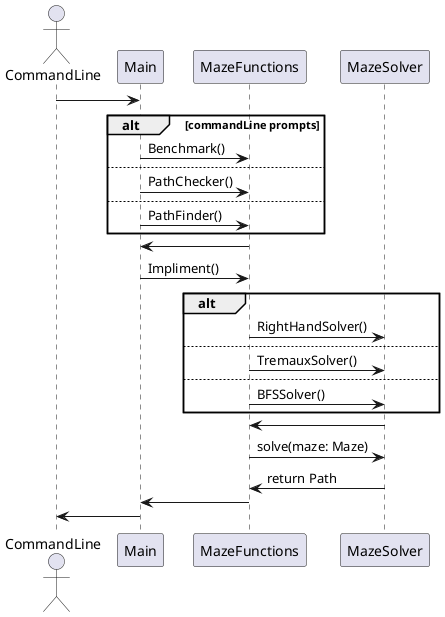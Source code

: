 @startuml Exploration
actor CommandLine
participant Main
participant MazeFunctions
participant MazeSolver

CommandLine -> Main
alt commandLine prompts 
Main -> MazeFunctions: Benchmark()
else
Main -> MazeFunctions: PathChecker()
else
Main -> MazeFunctions: PathFinder()
end
MazeFunctions -> Main
Main -> MazeFunctions: Impliment()
alt
MazeFunctions -> MazeSolver: RightHandSolver()
else
MazeFunctions -> MazeSolver: TremauxSolver()
else
MazeFunctions -> MazeSolver: BFSSolver()
end
MazeSolver -> MazeFunctions
MazeFunctions -> MazeSolver: solve(maze: Maze)
MazeSolver -> MazeFunctions: return Path
MazeFunctions -> Main
Main -> CommandLine


@enduml